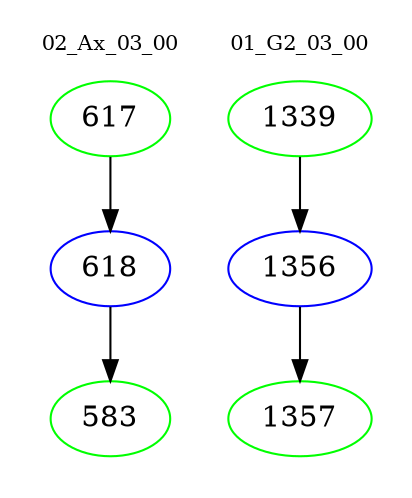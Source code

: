 digraph{
subgraph cluster_0 {
color = white
label = "02_Ax_03_00";
fontsize=10;
T0_617 [label="617", color="green"]
T0_617 -> T0_618 [color="black"]
T0_618 [label="618", color="blue"]
T0_618 -> T0_583 [color="black"]
T0_583 [label="583", color="green"]
}
subgraph cluster_1 {
color = white
label = "01_G2_03_00";
fontsize=10;
T1_1339 [label="1339", color="green"]
T1_1339 -> T1_1356 [color="black"]
T1_1356 [label="1356", color="blue"]
T1_1356 -> T1_1357 [color="black"]
T1_1357 [label="1357", color="green"]
}
}
